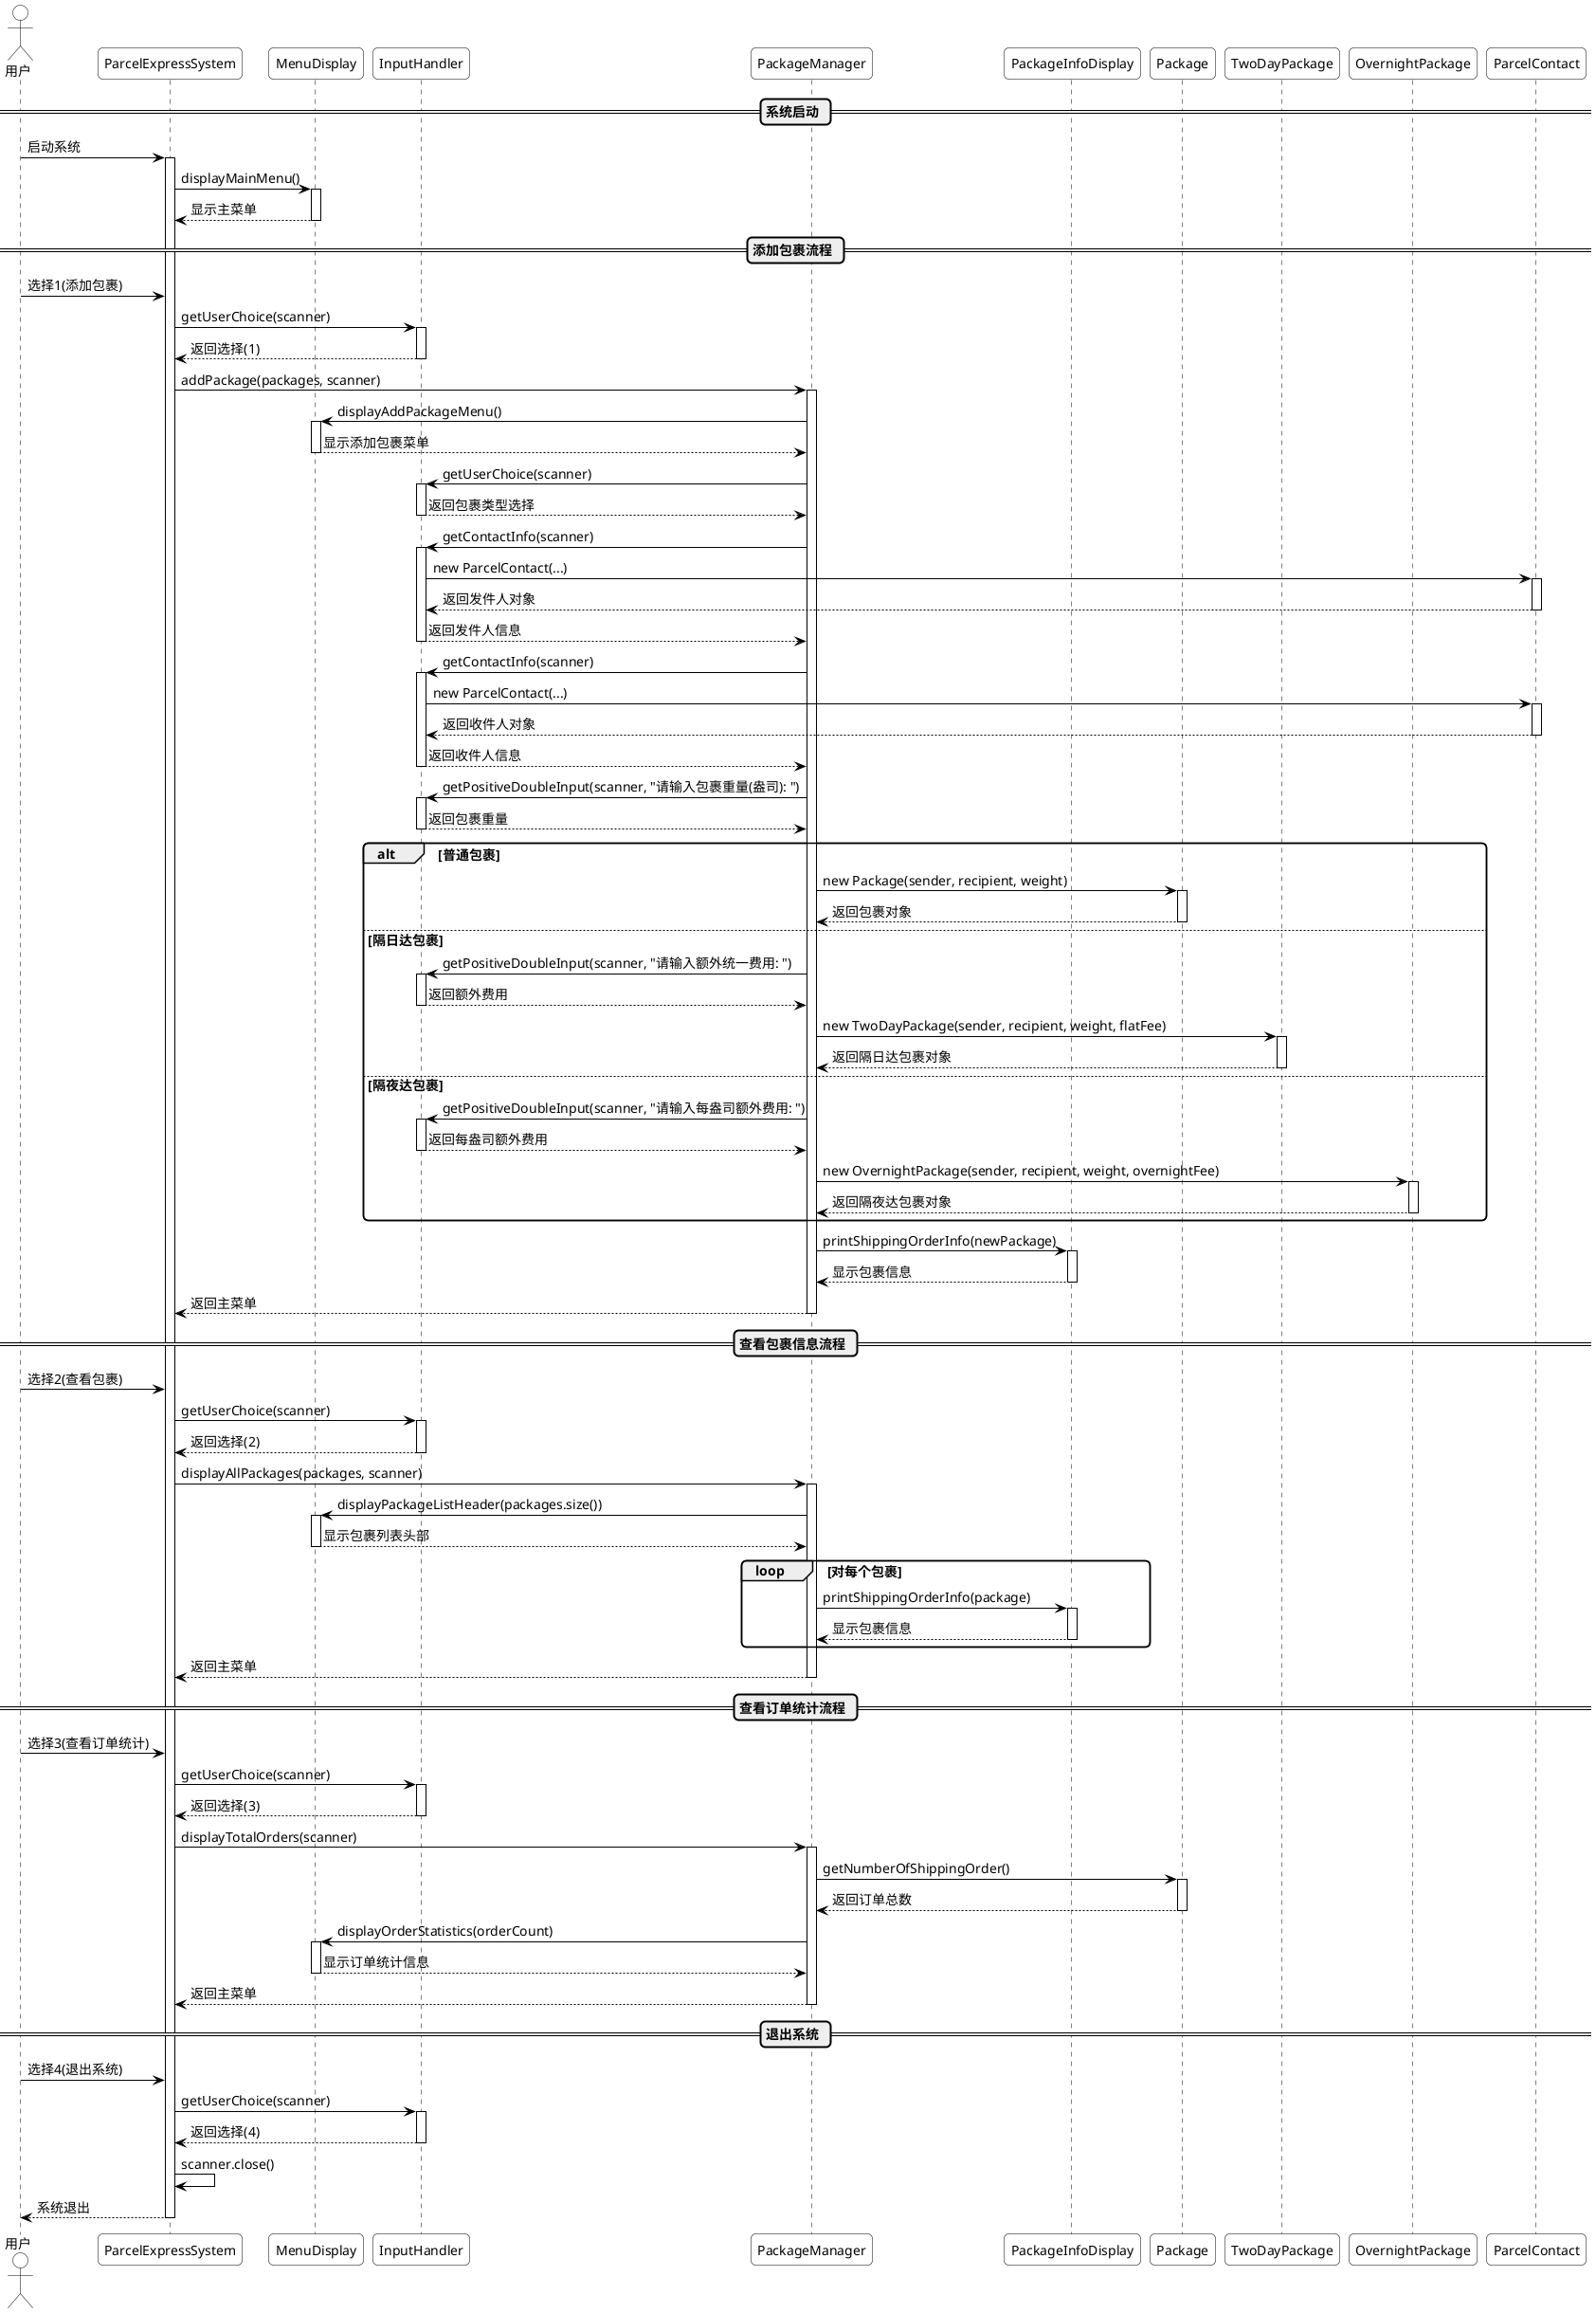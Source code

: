 @startuml 包裹快递服务系统时序图

skinparam backgroundColor white
skinparam handwritten false
skinparam defaultFontName Microsoft YaHei
skinparam defaultFontSize 14
skinparam roundCorner 10
skinparam shadowing false

skinparam sequence {
  ArrowColor #000000
  ActorBorderColor #000000
  LifeLineBorderColor #000000
  LifeLineBackgroundColor #FFFFFF
  ParticipantBorderColor #000000
  ParticipantBackgroundColor #FFFFFF
  ParticipantFontColor #000000
  ActorBackgroundColor #FFFFFF
  ActorFontColor #000000
}

actor 用户
participant "ParcelExpressSystem" as Main
participant "MenuDisplay" as Menu
participant "InputHandler" as Input
participant "PackageManager" as Manager
participant "PackageInfoDisplay" as Display
participant "Package" as Package
participant "TwoDayPackage" as TwoDay
participant "OvernightPackage" as Overnight
participant "ParcelContact" as Contact

== 系统启动 ==
用户 -> Main: 启动系统
activate Main
Main -> Menu: displayMainMenu()
activate Menu
Menu --> Main: 显示主菜单
deactivate Menu

== 添加包裹流程 ==
用户 -> Main: 选择1(添加包裹)
Main -> Input: getUserChoice(scanner)
activate Input
Input --> Main: 返回选择(1)
deactivate Input

Main -> Manager: addPackage(packages, scanner)
activate Manager
Manager -> Menu: displayAddPackageMenu()
activate Menu
Menu --> Manager: 显示添加包裹菜单
deactivate Menu

Manager -> Input: getUserChoice(scanner)
activate Input
Input --> Manager: 返回包裹类型选择
deactivate Input

Manager -> Input: getContactInfo(scanner)
activate Input
Input -> Contact: new ParcelContact(...)
activate Contact
Contact --> Input: 返回发件人对象
deactivate Contact
Input --> Manager: 返回发件人信息
deactivate Input

Manager -> Input: getContactInfo(scanner)
activate Input
Input -> Contact: new ParcelContact(...)
activate Contact
Contact --> Input: 返回收件人对象
deactivate Contact
Input --> Manager: 返回收件人信息
deactivate Input

Manager -> Input: getPositiveDoubleInput(scanner, "请输入包裹重量(盎司): ")
activate Input
Input --> Manager: 返回包裹重量
deactivate Input

alt 普通包裹
  Manager -> Package: new Package(sender, recipient, weight)
  activate Package
  Package --> Manager: 返回包裹对象
  deactivate Package
else 隔日达包裹
  Manager -> Input: getPositiveDoubleInput(scanner, "请输入额外统一费用: ")
  activate Input
  Input --> Manager: 返回额外费用
  deactivate Input
  Manager -> TwoDay: new TwoDayPackage(sender, recipient, weight, flatFee)
  activate TwoDay
  TwoDay --> Manager: 返回隔日达包裹对象
  deactivate TwoDay
else 隔夜达包裹
  Manager -> Input: getPositiveDoubleInput(scanner, "请输入每盎司额外费用: ")
  activate Input
  Input --> Manager: 返回每盎司额外费用
  deactivate Input
  Manager -> Overnight: new OvernightPackage(sender, recipient, weight, overnightFee)
  activate Overnight
  Overnight --> Manager: 返回隔夜达包裹对象
  deactivate Overnight
end

Manager -> Display: printShippingOrderInfo(newPackage)
activate Display
Display --> Manager: 显示包裹信息
deactivate Display
Manager --> Main: 返回主菜单
deactivate Manager

== 查看包裹信息流程 ==
用户 -> Main: 选择2(查看包裹)
Main -> Input: getUserChoice(scanner)
activate Input
Input --> Main: 返回选择(2)
deactivate Input

Main -> Manager: displayAllPackages(packages, scanner)
activate Manager
Manager -> Menu: displayPackageListHeader(packages.size())
activate Menu
Menu --> Manager: 显示包裹列表头部
deactivate Menu

loop 对每个包裹
  Manager -> Display: printShippingOrderInfo(package)
  activate Display
  Display --> Manager: 显示包裹信息
  deactivate Display
end
Manager --> Main: 返回主菜单
deactivate Manager

== 查看订单统计流程 ==
用户 -> Main: 选择3(查看订单统计)
Main -> Input: getUserChoice(scanner)
activate Input
Input --> Main: 返回选择(3)
deactivate Input

Main -> Manager: displayTotalOrders(scanner)
activate Manager
Manager -> Package: getNumberOfShippingOrder()
activate Package
Package --> Manager: 返回订单总数
deactivate Package
Manager -> Menu: displayOrderStatistics(orderCount)
activate Menu
Menu --> Manager: 显示订单统计信息
deactivate Menu
Manager --> Main: 返回主菜单
deactivate Manager



== 退出系统 ==
用户 -> Main: 选择4(退出系统)
Main -> Input: getUserChoice(scanner)
activate Input
Input --> Main: 返回选择(4)
deactivate Input
Main -> Main: scanner.close()
Main --> 用户: 系统退出
deactivate Main

@enduml